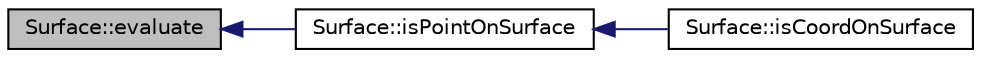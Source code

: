 digraph "Surface::evaluate"
{
  edge [fontname="Helvetica",fontsize="10",labelfontname="Helvetica",labelfontsize="10"];
  node [fontname="Helvetica",fontsize="10",shape=record];
  rankdir="LR";
  Node1 [label="Surface::evaluate",height=0.2,width=0.4,color="black", fillcolor="grey75", style="filled" fontcolor="black"];
  Node1 -> Node2 [dir="back",color="midnightblue",fontsize="10",style="solid",fontname="Helvetica"];
  Node2 [label="Surface::isPointOnSurface",height=0.2,width=0.4,color="black", fillcolor="white", style="filled",URL="$classSurface.html#ad996b11e3af07e6dea8081cb11ccfe0c",tooltip="Return true or false if a Point is on or off of a Surface."];
  Node2 -> Node3 [dir="back",color="midnightblue",fontsize="10",style="solid",fontname="Helvetica"];
  Node3 [label="Surface::isCoordOnSurface",height=0.2,width=0.4,color="black", fillcolor="white", style="filled",URL="$classSurface.html#a1263b1b61154ed6f75e7079a5832d853",tooltip="Return true or false if a LocalCoord is on or off of a Surface."];
}
